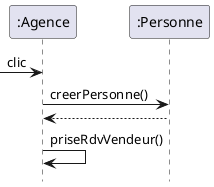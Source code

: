 
@startuml

hide footbox

participant ":Agence" As A
participant ":Personne" As Per

[-> A : clic
A -> Per : creerPersonne()
Per --> A :
A -> A : priseRdvVendeur()

@enduml

